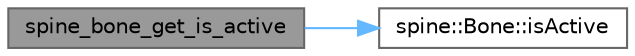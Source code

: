digraph "spine_bone_get_is_active"
{
 // LATEX_PDF_SIZE
  bgcolor="transparent";
  edge [fontname=Helvetica,fontsize=10,labelfontname=Helvetica,labelfontsize=10];
  node [fontname=Helvetica,fontsize=10,shape=box,height=0.2,width=0.4];
  rankdir="LR";
  Node1 [id="Node000001",label="spine_bone_get_is_active",height=0.2,width=0.4,color="gray40", fillcolor="grey60", style="filled", fontcolor="black",tooltip=" "];
  Node1 -> Node2 [id="edge1_Node000001_Node000002",color="steelblue1",style="solid",tooltip=" "];
  Node2 [id="Node000002",label="spine::Bone::isActive",height=0.2,width=0.4,color="grey40", fillcolor="white", style="filled",URL="$classspine_1_1_bone.html#ada704b83037234cd547446faadf8b92b",tooltip=" "];
}
